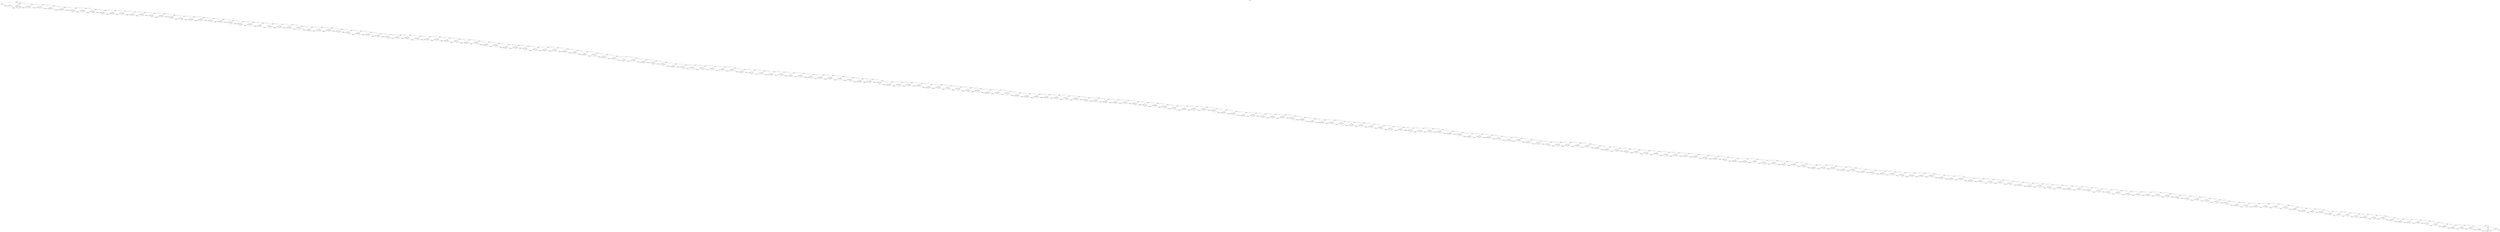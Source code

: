 digraph "" {
  rankdir=LR
  label="[Büchi]"
  labelloc="t"
  node [shape="box",style="rounded",width="0.5"]
  I [label="", style=invis, width=0]
  I -> 1026
  0 [label="0"]
  1 [label="1"]
  2 [label="2"]
  2 -> 0 [label="1"]
  2 -> 7 [label="1"]
  3 [label="3"]
  3 -> 0 [label="1"]
  3 -> 7 [label="1"]
  4 [label="4"]
  4 -> 1 [label="1"]
  4 -> 8 [label="1"]
  4 -> 9 [label="1"]
  5 [label="5"]
  5 -> 1 [label="1"]
  5 -> 8 [label="1"]
  5 -> 9 [label="1"]
  6 [label="6"]
  6 -> 12 [label="1"]
  6 -> 1022 [label="1"]
  7 [label="7"]
  7 -> 2 [label="1"]
  8 [label="8"]
  8 -> 2 [label="1"]
  9 [label="9"]
  9 -> 3 [label="1"]
  9 -> 4 [label="1"]
  10 [label="10"]
  10 -> 3 [label="1"]
  10 -> 4 [label="1"]
  11 [label="11", peripheries=2]
  11 -> 6 [label="1"]
  11 -> 1024 [label="1"]
  12 [label="12"]
  12 -> 6 [label="1"]
  12 -> 1024 [label="1"]
  13 [label="13"]
  13 -> 5 [label="1"]
  13 -> 15 [label="1"]
  14 [label="14"]
  14 -> 5 [label="1"]
  14 -> 15 [label="1"]
  15 [label="15"]
  15 -> 10 [label="1"]
  15 -> 13 [label="1"]
  16 [label="16"]
  16 -> 10 [label="1"]
  16 -> 13 [label="1"]
  17 [label="17"]
  17 -> 14 [label="1"]
  17 -> 19 [label="1"]
  18 [label="18"]
  18 -> 14 [label="1"]
  18 -> 19 [label="1"]
  19 [label="19"]
  19 -> 16 [label="1"]
  19 -> 17 [label="1"]
  20 [label="20"]
  20 -> 16 [label="1"]
  20 -> 17 [label="1"]
  21 [label="21"]
  21 -> 18 [label="1"]
  21 -> 23 [label="1"]
  22 [label="22"]
  22 -> 18 [label="1"]
  22 -> 23 [label="1"]
  23 [label="23"]
  23 -> 20 [label="1"]
  23 -> 21 [label="1"]
  24 [label="24"]
  24 -> 20 [label="1"]
  24 -> 21 [label="1"]
  25 [label="25"]
  25 -> 22 [label="1"]
  25 -> 27 [label="1"]
  26 [label="26"]
  26 -> 22 [label="1"]
  26 -> 27 [label="1"]
  27 [label="27"]
  27 -> 24 [label="1"]
  27 -> 25 [label="1"]
  28 [label="28"]
  28 -> 24 [label="1"]
  28 -> 25 [label="1"]
  29 [label="29"]
  29 -> 26 [label="1"]
  29 -> 31 [label="1"]
  30 [label="30"]
  30 -> 26 [label="1"]
  30 -> 31 [label="1"]
  31 [label="31"]
  31 -> 28 [label="1"]
  31 -> 29 [label="1"]
  32 [label="32"]
  32 -> 28 [label="1"]
  32 -> 29 [label="1"]
  33 [label="33"]
  33 -> 30 [label="1"]
  33 -> 35 [label="1"]
  34 [label="34"]
  34 -> 30 [label="1"]
  34 -> 35 [label="1"]
  35 [label="35"]
  35 -> 32 [label="1"]
  35 -> 33 [label="1"]
  36 [label="36"]
  36 -> 32 [label="1"]
  36 -> 33 [label="1"]
  37 [label="37"]
  37 -> 34 [label="1"]
  37 -> 39 [label="1"]
  38 [label="38"]
  38 -> 34 [label="1"]
  38 -> 39 [label="1"]
  39 [label="39"]
  39 -> 36 [label="1"]
  39 -> 37 [label="1"]
  40 [label="40"]
  40 -> 36 [label="1"]
  40 -> 37 [label="1"]
  41 [label="41"]
  41 -> 38 [label="1"]
  41 -> 43 [label="1"]
  42 [label="42"]
  42 -> 38 [label="1"]
  42 -> 43 [label="1"]
  43 [label="43"]
  43 -> 40 [label="1"]
  43 -> 41 [label="1"]
  44 [label="44"]
  44 -> 40 [label="1"]
  44 -> 41 [label="1"]
  45 [label="45"]
  45 -> 42 [label="1"]
  45 -> 47 [label="1"]
  46 [label="46"]
  46 -> 42 [label="1"]
  46 -> 47 [label="1"]
  47 [label="47"]
  47 -> 44 [label="1"]
  47 -> 45 [label="1"]
  48 [label="48"]
  48 -> 44 [label="1"]
  48 -> 45 [label="1"]
  49 [label="49"]
  49 -> 46 [label="1"]
  49 -> 51 [label="1"]
  50 [label="50"]
  50 -> 46 [label="1"]
  50 -> 51 [label="1"]
  51 [label="51"]
  51 -> 48 [label="1"]
  51 -> 49 [label="1"]
  52 [label="52"]
  52 -> 48 [label="1"]
  52 -> 49 [label="1"]
  53 [label="53"]
  53 -> 50 [label="1"]
  53 -> 55 [label="1"]
  54 [label="54"]
  54 -> 50 [label="1"]
  54 -> 55 [label="1"]
  55 [label="55"]
  55 -> 52 [label="1"]
  55 -> 53 [label="1"]
  56 [label="56"]
  56 -> 52 [label="1"]
  56 -> 53 [label="1"]
  57 [label="57"]
  57 -> 54 [label="1"]
  57 -> 59 [label="1"]
  58 [label="58"]
  58 -> 54 [label="1"]
  58 -> 59 [label="1"]
  59 [label="59"]
  59 -> 56 [label="1"]
  59 -> 57 [label="1"]
  60 [label="60"]
  60 -> 56 [label="1"]
  60 -> 57 [label="1"]
  61 [label="61"]
  61 -> 58 [label="1"]
  61 -> 63 [label="1"]
  62 [label="62"]
  62 -> 58 [label="1"]
  62 -> 63 [label="1"]
  63 [label="63"]
  63 -> 60 [label="1"]
  63 -> 61 [label="1"]
  64 [label="64"]
  64 -> 60 [label="1"]
  64 -> 61 [label="1"]
  65 [label="65"]
  65 -> 62 [label="1"]
  65 -> 67 [label="1"]
  66 [label="66"]
  66 -> 62 [label="1"]
  66 -> 67 [label="1"]
  67 [label="67"]
  67 -> 64 [label="1"]
  67 -> 65 [label="1"]
  68 [label="68"]
  68 -> 64 [label="1"]
  68 -> 65 [label="1"]
  69 [label="69"]
  69 -> 66 [label="1"]
  69 -> 71 [label="1"]
  70 [label="70"]
  70 -> 66 [label="1"]
  70 -> 71 [label="1"]
  71 [label="71"]
  71 -> 68 [label="1"]
  71 -> 69 [label="1"]
  72 [label="72"]
  72 -> 68 [label="1"]
  72 -> 69 [label="1"]
  73 [label="73"]
  73 -> 70 [label="1"]
  73 -> 75 [label="1"]
  74 [label="74"]
  74 -> 70 [label="1"]
  74 -> 75 [label="1"]
  75 [label="75"]
  75 -> 72 [label="1"]
  75 -> 73 [label="1"]
  76 [label="76"]
  76 -> 72 [label="1"]
  76 -> 73 [label="1"]
  77 [label="77"]
  77 -> 74 [label="1"]
  77 -> 79 [label="1"]
  78 [label="78"]
  78 -> 74 [label="1"]
  78 -> 79 [label="1"]
  79 [label="79"]
  79 -> 76 [label="1"]
  79 -> 77 [label="1"]
  80 [label="80"]
  80 -> 76 [label="1"]
  80 -> 77 [label="1"]
  81 [label="81"]
  81 -> 78 [label="1"]
  81 -> 83 [label="1"]
  82 [label="82"]
  82 -> 78 [label="1"]
  82 -> 83 [label="1"]
  83 [label="83"]
  83 -> 80 [label="1"]
  83 -> 81 [label="1"]
  84 [label="84"]
  84 -> 80 [label="1"]
  84 -> 81 [label="1"]
  85 [label="85"]
  85 -> 82 [label="1"]
  85 -> 87 [label="1"]
  86 [label="86"]
  86 -> 82 [label="1"]
  86 -> 87 [label="1"]
  87 [label="87"]
  87 -> 84 [label="1"]
  87 -> 85 [label="1"]
  88 [label="88"]
  88 -> 84 [label="1"]
  88 -> 85 [label="1"]
  89 [label="89"]
  89 -> 86 [label="1"]
  89 -> 91 [label="1"]
  90 [label="90"]
  90 -> 86 [label="1"]
  90 -> 91 [label="1"]
  91 [label="91"]
  91 -> 88 [label="1"]
  91 -> 89 [label="1"]
  92 [label="92"]
  92 -> 88 [label="1"]
  92 -> 89 [label="1"]
  93 [label="93"]
  93 -> 90 [label="1"]
  93 -> 95 [label="1"]
  94 [label="94"]
  94 -> 90 [label="1"]
  94 -> 95 [label="1"]
  95 [label="95"]
  95 -> 92 [label="1"]
  95 -> 93 [label="1"]
  96 [label="96"]
  96 -> 92 [label="1"]
  96 -> 93 [label="1"]
  97 [label="97"]
  97 -> 94 [label="1"]
  97 -> 99 [label="1"]
  98 [label="98"]
  98 -> 94 [label="1"]
  98 -> 99 [label="1"]
  99 [label="99"]
  99 -> 96 [label="1"]
  99 -> 97 [label="1"]
  100 [label="100"]
  100 -> 96 [label="1"]
  100 -> 97 [label="1"]
  101 [label="101"]
  101 -> 98 [label="1"]
  101 -> 103 [label="1"]
  102 [label="102"]
  102 -> 98 [label="1"]
  102 -> 103 [label="1"]
  103 [label="103"]
  103 -> 100 [label="1"]
  103 -> 101 [label="1"]
  104 [label="104"]
  104 -> 100 [label="1"]
  104 -> 101 [label="1"]
  105 [label="105"]
  105 -> 102 [label="1"]
  105 -> 107 [label="1"]
  106 [label="106"]
  106 -> 102 [label="1"]
  106 -> 107 [label="1"]
  107 [label="107"]
  107 -> 104 [label="1"]
  107 -> 105 [label="1"]
  108 [label="108"]
  108 -> 104 [label="1"]
  108 -> 105 [label="1"]
  109 [label="109"]
  109 -> 106 [label="1"]
  109 -> 111 [label="1"]
  110 [label="110"]
  110 -> 106 [label="1"]
  110 -> 111 [label="1"]
  111 [label="111"]
  111 -> 108 [label="1"]
  111 -> 109 [label="1"]
  112 [label="112"]
  112 -> 108 [label="1"]
  112 -> 109 [label="1"]
  113 [label="113"]
  113 -> 110 [label="1"]
  113 -> 115 [label="1"]
  114 [label="114"]
  114 -> 110 [label="1"]
  114 -> 115 [label="1"]
  115 [label="115"]
  115 -> 112 [label="1"]
  115 -> 113 [label="1"]
  116 [label="116"]
  116 -> 112 [label="1"]
  116 -> 113 [label="1"]
  117 [label="117"]
  117 -> 114 [label="1"]
  117 -> 119 [label="1"]
  118 [label="118"]
  118 -> 114 [label="1"]
  118 -> 119 [label="1"]
  119 [label="119"]
  119 -> 116 [label="1"]
  119 -> 117 [label="1"]
  120 [label="120"]
  120 -> 116 [label="1"]
  120 -> 117 [label="1"]
  121 [label="121"]
  121 -> 118 [label="1"]
  121 -> 123 [label="1"]
  122 [label="122"]
  122 -> 118 [label="1"]
  122 -> 123 [label="1"]
  123 [label="123"]
  123 -> 120 [label="1"]
  123 -> 121 [label="1"]
  124 [label="124"]
  124 -> 120 [label="1"]
  124 -> 121 [label="1"]
  125 [label="125"]
  125 -> 122 [label="1"]
  125 -> 127 [label="1"]
  126 [label="126"]
  126 -> 122 [label="1"]
  126 -> 127 [label="1"]
  127 [label="127"]
  127 -> 124 [label="1"]
  127 -> 125 [label="1"]
  128 [label="128"]
  128 -> 124 [label="1"]
  128 -> 125 [label="1"]
  129 [label="129"]
  129 -> 126 [label="1"]
  129 -> 131 [label="1"]
  130 [label="130"]
  130 -> 126 [label="1"]
  130 -> 131 [label="1"]
  131 [label="131"]
  131 -> 128 [label="1"]
  131 -> 129 [label="1"]
  132 [label="132"]
  132 -> 128 [label="1"]
  132 -> 129 [label="1"]
  133 [label="133"]
  133 -> 130 [label="1"]
  133 -> 135 [label="1"]
  134 [label="134"]
  134 -> 130 [label="1"]
  134 -> 135 [label="1"]
  135 [label="135"]
  135 -> 132 [label="1"]
  135 -> 133 [label="1"]
  136 [label="136"]
  136 -> 132 [label="1"]
  136 -> 133 [label="1"]
  137 [label="137"]
  137 -> 134 [label="1"]
  137 -> 139 [label="1"]
  138 [label="138"]
  138 -> 134 [label="1"]
  138 -> 139 [label="1"]
  139 [label="139"]
  139 -> 136 [label="1"]
  139 -> 137 [label="1"]
  140 [label="140"]
  140 -> 136 [label="1"]
  140 -> 137 [label="1"]
  141 [label="141"]
  141 -> 138 [label="1"]
  141 -> 143 [label="1"]
  142 [label="142"]
  142 -> 138 [label="1"]
  142 -> 143 [label="1"]
  143 [label="143"]
  143 -> 140 [label="1"]
  143 -> 141 [label="1"]
  144 [label="144"]
  144 -> 140 [label="1"]
  144 -> 141 [label="1"]
  145 [label="145"]
  145 -> 142 [label="1"]
  145 -> 147 [label="1"]
  146 [label="146"]
  146 -> 142 [label="1"]
  146 -> 147 [label="1"]
  147 [label="147"]
  147 -> 144 [label="1"]
  147 -> 145 [label="1"]
  148 [label="148"]
  148 -> 144 [label="1"]
  148 -> 145 [label="1"]
  149 [label="149"]
  149 -> 146 [label="1"]
  149 -> 151 [label="1"]
  150 [label="150"]
  150 -> 146 [label="1"]
  150 -> 151 [label="1"]
  151 [label="151"]
  151 -> 148 [label="1"]
  151 -> 149 [label="1"]
  152 [label="152"]
  152 -> 148 [label="1"]
  152 -> 149 [label="1"]
  153 [label="153"]
  153 -> 150 [label="1"]
  153 -> 155 [label="1"]
  154 [label="154"]
  154 -> 150 [label="1"]
  154 -> 155 [label="1"]
  155 [label="155"]
  155 -> 152 [label="1"]
  155 -> 153 [label="1"]
  156 [label="156"]
  156 -> 152 [label="1"]
  156 -> 153 [label="1"]
  157 [label="157"]
  157 -> 154 [label="1"]
  157 -> 159 [label="1"]
  158 [label="158"]
  158 -> 154 [label="1"]
  158 -> 159 [label="1"]
  159 [label="159"]
  159 -> 156 [label="1"]
  159 -> 157 [label="1"]
  160 [label="160"]
  160 -> 156 [label="1"]
  160 -> 157 [label="1"]
  161 [label="161"]
  161 -> 158 [label="1"]
  161 -> 163 [label="1"]
  162 [label="162"]
  162 -> 158 [label="1"]
  162 -> 163 [label="1"]
  163 [label="163"]
  163 -> 160 [label="1"]
  163 -> 161 [label="1"]
  164 [label="164"]
  164 -> 160 [label="1"]
  164 -> 161 [label="1"]
  165 [label="165"]
  165 -> 162 [label="1"]
  165 -> 167 [label="1"]
  166 [label="166"]
  166 -> 162 [label="1"]
  166 -> 167 [label="1"]
  167 [label="167"]
  167 -> 164 [label="1"]
  167 -> 165 [label="1"]
  168 [label="168"]
  168 -> 164 [label="1"]
  168 -> 165 [label="1"]
  169 [label="169"]
  169 -> 166 [label="1"]
  169 -> 171 [label="1"]
  170 [label="170"]
  170 -> 166 [label="1"]
  170 -> 171 [label="1"]
  171 [label="171"]
  171 -> 168 [label="1"]
  171 -> 169 [label="1"]
  172 [label="172"]
  172 -> 168 [label="1"]
  172 -> 169 [label="1"]
  173 [label="173"]
  173 -> 170 [label="1"]
  173 -> 175 [label="1"]
  174 [label="174"]
  174 -> 170 [label="1"]
  174 -> 175 [label="1"]
  175 [label="175"]
  175 -> 172 [label="1"]
  175 -> 173 [label="1"]
  176 [label="176"]
  176 -> 172 [label="1"]
  176 -> 173 [label="1"]
  177 [label="177"]
  177 -> 174 [label="1"]
  177 -> 179 [label="1"]
  178 [label="178"]
  178 -> 174 [label="1"]
  178 -> 179 [label="1"]
  179 [label="179"]
  179 -> 176 [label="1"]
  179 -> 177 [label="1"]
  180 [label="180"]
  180 -> 176 [label="1"]
  180 -> 177 [label="1"]
  181 [label="181"]
  181 -> 178 [label="1"]
  181 -> 183 [label="1"]
  182 [label="182"]
  182 -> 178 [label="1"]
  182 -> 183 [label="1"]
  183 [label="183"]
  183 -> 180 [label="1"]
  183 -> 181 [label="1"]
  184 [label="184"]
  184 -> 180 [label="1"]
  184 -> 181 [label="1"]
  185 [label="185"]
  185 -> 182 [label="1"]
  185 -> 187 [label="1"]
  186 [label="186"]
  186 -> 182 [label="1"]
  186 -> 187 [label="1"]
  187 [label="187"]
  187 -> 184 [label="1"]
  187 -> 185 [label="1"]
  188 [label="188"]
  188 -> 184 [label="1"]
  188 -> 185 [label="1"]
  189 [label="189"]
  189 -> 186 [label="1"]
  189 -> 191 [label="1"]
  190 [label="190"]
  190 -> 186 [label="1"]
  190 -> 191 [label="1"]
  191 [label="191"]
  191 -> 188 [label="1"]
  191 -> 189 [label="1"]
  192 [label="192"]
  192 -> 188 [label="1"]
  192 -> 189 [label="1"]
  193 [label="193"]
  193 -> 190 [label="1"]
  193 -> 195 [label="1"]
  194 [label="194"]
  194 -> 190 [label="1"]
  194 -> 195 [label="1"]
  195 [label="195"]
  195 -> 192 [label="1"]
  195 -> 193 [label="1"]
  196 [label="196"]
  196 -> 192 [label="1"]
  196 -> 193 [label="1"]
  197 [label="197"]
  197 -> 194 [label="1"]
  197 -> 199 [label="1"]
  198 [label="198"]
  198 -> 194 [label="1"]
  198 -> 199 [label="1"]
  199 [label="199"]
  199 -> 196 [label="1"]
  199 -> 197 [label="1"]
  200 [label="200"]
  200 -> 196 [label="1"]
  200 -> 197 [label="1"]
  201 [label="201"]
  201 -> 198 [label="1"]
  201 -> 203 [label="1"]
  202 [label="202"]
  202 -> 198 [label="1"]
  202 -> 203 [label="1"]
  203 [label="203"]
  203 -> 200 [label="1"]
  203 -> 201 [label="1"]
  204 [label="204"]
  204 -> 200 [label="1"]
  204 -> 201 [label="1"]
  205 [label="205"]
  205 -> 202 [label="1"]
  205 -> 207 [label="1"]
  206 [label="206"]
  206 -> 202 [label="1"]
  206 -> 207 [label="1"]
  207 [label="207"]
  207 -> 204 [label="1"]
  207 -> 205 [label="1"]
  208 [label="208"]
  208 -> 204 [label="1"]
  208 -> 205 [label="1"]
  209 [label="209"]
  209 -> 206 [label="1"]
  209 -> 211 [label="1"]
  210 [label="210"]
  210 -> 206 [label="1"]
  210 -> 211 [label="1"]
  211 [label="211"]
  211 -> 208 [label="1"]
  211 -> 209 [label="1"]
  212 [label="212"]
  212 -> 208 [label="1"]
  212 -> 209 [label="1"]
  213 [label="213"]
  213 -> 210 [label="1"]
  213 -> 215 [label="1"]
  214 [label="214"]
  214 -> 210 [label="1"]
  214 -> 215 [label="1"]
  215 [label="215"]
  215 -> 212 [label="1"]
  215 -> 213 [label="1"]
  216 [label="216"]
  216 -> 212 [label="1"]
  216 -> 213 [label="1"]
  217 [label="217"]
  217 -> 214 [label="1"]
  217 -> 219 [label="1"]
  218 [label="218"]
  218 -> 214 [label="1"]
  218 -> 219 [label="1"]
  219 [label="219"]
  219 -> 216 [label="1"]
  219 -> 217 [label="1"]
  220 [label="220"]
  220 -> 216 [label="1"]
  220 -> 217 [label="1"]
  221 [label="221"]
  221 -> 218 [label="1"]
  221 -> 223 [label="1"]
  222 [label="222"]
  222 -> 218 [label="1"]
  222 -> 223 [label="1"]
  223 [label="223"]
  223 -> 220 [label="1"]
  223 -> 221 [label="1"]
  224 [label="224"]
  224 -> 220 [label="1"]
  224 -> 221 [label="1"]
  225 [label="225"]
  225 -> 222 [label="1"]
  225 -> 227 [label="1"]
  226 [label="226"]
  226 -> 222 [label="1"]
  226 -> 227 [label="1"]
  227 [label="227"]
  227 -> 224 [label="1"]
  227 -> 225 [label="1"]
  228 [label="228"]
  228 -> 224 [label="1"]
  228 -> 225 [label="1"]
  229 [label="229"]
  229 -> 226 [label="1"]
  229 -> 231 [label="1"]
  230 [label="230"]
  230 -> 226 [label="1"]
  230 -> 231 [label="1"]
  231 [label="231"]
  231 -> 228 [label="1"]
  231 -> 229 [label="1"]
  232 [label="232"]
  232 -> 228 [label="1"]
  232 -> 229 [label="1"]
  233 [label="233"]
  233 -> 230 [label="1"]
  233 -> 235 [label="1"]
  234 [label="234"]
  234 -> 230 [label="1"]
  234 -> 235 [label="1"]
  235 [label="235"]
  235 -> 232 [label="1"]
  235 -> 233 [label="1"]
  236 [label="236"]
  236 -> 232 [label="1"]
  236 -> 233 [label="1"]
  237 [label="237"]
  237 -> 234 [label="1"]
  237 -> 239 [label="1"]
  238 [label="238"]
  238 -> 234 [label="1"]
  238 -> 239 [label="1"]
  239 [label="239"]
  239 -> 236 [label="1"]
  239 -> 237 [label="1"]
  240 [label="240"]
  240 -> 236 [label="1"]
  240 -> 237 [label="1"]
  241 [label="241"]
  241 -> 238 [label="1"]
  241 -> 243 [label="1"]
  242 [label="242"]
  242 -> 238 [label="1"]
  242 -> 243 [label="1"]
  243 [label="243"]
  243 -> 240 [label="1"]
  243 -> 241 [label="1"]
  244 [label="244"]
  244 -> 240 [label="1"]
  244 -> 241 [label="1"]
  245 [label="245"]
  245 -> 242 [label="1"]
  245 -> 247 [label="1"]
  246 [label="246"]
  246 -> 242 [label="1"]
  246 -> 247 [label="1"]
  247 [label="247"]
  247 -> 244 [label="1"]
  247 -> 245 [label="1"]
  248 [label="248"]
  248 -> 244 [label="1"]
  248 -> 245 [label="1"]
  249 [label="249"]
  249 -> 246 [label="1"]
  249 -> 251 [label="1"]
  250 [label="250"]
  250 -> 246 [label="1"]
  250 -> 251 [label="1"]
  251 [label="251"]
  251 -> 248 [label="1"]
  251 -> 249 [label="1"]
  252 [label="252"]
  252 -> 248 [label="1"]
  252 -> 249 [label="1"]
  253 [label="253"]
  253 -> 250 [label="1"]
  253 -> 255 [label="1"]
  254 [label="254"]
  254 -> 250 [label="1"]
  254 -> 255 [label="1"]
  255 [label="255"]
  255 -> 252 [label="1"]
  255 -> 253 [label="1"]
  256 [label="256"]
  256 -> 252 [label="1"]
  256 -> 253 [label="1"]
  257 [label="257"]
  257 -> 254 [label="1"]
  257 -> 259 [label="1"]
  258 [label="258"]
  258 -> 254 [label="1"]
  258 -> 259 [label="1"]
  259 [label="259"]
  259 -> 256 [label="1"]
  259 -> 257 [label="1"]
  260 [label="260"]
  260 -> 256 [label="1"]
  260 -> 257 [label="1"]
  261 [label="261"]
  261 -> 258 [label="1"]
  261 -> 263 [label="1"]
  262 [label="262"]
  262 -> 258 [label="1"]
  262 -> 263 [label="1"]
  263 [label="263"]
  263 -> 260 [label="1"]
  263 -> 261 [label="1"]
  264 [label="264"]
  264 -> 260 [label="1"]
  264 -> 261 [label="1"]
  265 [label="265"]
  265 -> 262 [label="1"]
  265 -> 267 [label="1"]
  266 [label="266"]
  266 -> 262 [label="1"]
  266 -> 267 [label="1"]
  267 [label="267"]
  267 -> 264 [label="1"]
  267 -> 265 [label="1"]
  268 [label="268"]
  268 -> 264 [label="1"]
  268 -> 265 [label="1"]
  269 [label="269"]
  269 -> 266 [label="1"]
  269 -> 271 [label="1"]
  270 [label="270"]
  270 -> 266 [label="1"]
  270 -> 271 [label="1"]
  271 [label="271"]
  271 -> 268 [label="1"]
  271 -> 269 [label="1"]
  272 [label="272"]
  272 -> 268 [label="1"]
  272 -> 269 [label="1"]
  273 [label="273"]
  273 -> 270 [label="1"]
  273 -> 275 [label="1"]
  274 [label="274"]
  274 -> 270 [label="1"]
  274 -> 275 [label="1"]
  275 [label="275"]
  275 -> 272 [label="1"]
  275 -> 273 [label="1"]
  276 [label="276"]
  276 -> 272 [label="1"]
  276 -> 273 [label="1"]
  277 [label="277"]
  277 -> 274 [label="1"]
  277 -> 279 [label="1"]
  278 [label="278"]
  278 -> 274 [label="1"]
  278 -> 279 [label="1"]
  279 [label="279"]
  279 -> 276 [label="1"]
  279 -> 277 [label="1"]
  280 [label="280"]
  280 -> 276 [label="1"]
  280 -> 277 [label="1"]
  281 [label="281"]
  281 -> 278 [label="1"]
  281 -> 283 [label="1"]
  282 [label="282"]
  282 -> 278 [label="1"]
  282 -> 283 [label="1"]
  283 [label="283"]
  283 -> 280 [label="1"]
  283 -> 281 [label="1"]
  284 [label="284"]
  284 -> 280 [label="1"]
  284 -> 281 [label="1"]
  285 [label="285"]
  285 -> 282 [label="1"]
  285 -> 287 [label="1"]
  286 [label="286"]
  286 -> 282 [label="1"]
  286 -> 287 [label="1"]
  287 [label="287"]
  287 -> 284 [label="1"]
  287 -> 285 [label="1"]
  288 [label="288"]
  288 -> 284 [label="1"]
  288 -> 285 [label="1"]
  289 [label="289"]
  289 -> 286 [label="1"]
  289 -> 291 [label="1"]
  290 [label="290"]
  290 -> 286 [label="1"]
  290 -> 291 [label="1"]
  291 [label="291"]
  291 -> 288 [label="1"]
  291 -> 289 [label="1"]
  292 [label="292"]
  292 -> 288 [label="1"]
  292 -> 289 [label="1"]
  293 [label="293"]
  293 -> 290 [label="1"]
  293 -> 295 [label="1"]
  294 [label="294"]
  294 -> 290 [label="1"]
  294 -> 295 [label="1"]
  295 [label="295"]
  295 -> 292 [label="1"]
  295 -> 293 [label="1"]
  296 [label="296"]
  296 -> 292 [label="1"]
  296 -> 293 [label="1"]
  297 [label="297"]
  297 -> 294 [label="1"]
  297 -> 299 [label="1"]
  298 [label="298"]
  298 -> 294 [label="1"]
  298 -> 299 [label="1"]
  299 [label="299"]
  299 -> 296 [label="1"]
  299 -> 297 [label="1"]
  300 [label="300"]
  300 -> 296 [label="1"]
  300 -> 297 [label="1"]
  301 [label="301"]
  301 -> 298 [label="1"]
  301 -> 303 [label="1"]
  302 [label="302"]
  302 -> 298 [label="1"]
  302 -> 303 [label="1"]
  303 [label="303"]
  303 -> 300 [label="1"]
  303 -> 301 [label="1"]
  304 [label="304"]
  304 -> 300 [label="1"]
  304 -> 301 [label="1"]
  305 [label="305"]
  305 -> 302 [label="1"]
  305 -> 307 [label="1"]
  306 [label="306"]
  306 -> 302 [label="1"]
  306 -> 307 [label="1"]
  307 [label="307"]
  307 -> 304 [label="1"]
  307 -> 305 [label="1"]
  308 [label="308"]
  308 -> 304 [label="1"]
  308 -> 305 [label="1"]
  309 [label="309"]
  309 -> 306 [label="1"]
  309 -> 311 [label="1"]
  310 [label="310"]
  310 -> 306 [label="1"]
  310 -> 311 [label="1"]
  311 [label="311"]
  311 -> 308 [label="1"]
  311 -> 309 [label="1"]
  312 [label="312"]
  312 -> 308 [label="1"]
  312 -> 309 [label="1"]
  313 [label="313"]
  313 -> 310 [label="1"]
  313 -> 315 [label="1"]
  314 [label="314"]
  314 -> 310 [label="1"]
  314 -> 315 [label="1"]
  315 [label="315"]
  315 -> 312 [label="1"]
  315 -> 313 [label="1"]
  316 [label="316"]
  316 -> 312 [label="1"]
  316 -> 313 [label="1"]
  317 [label="317"]
  317 -> 314 [label="1"]
  317 -> 319 [label="1"]
  318 [label="318"]
  318 -> 314 [label="1"]
  318 -> 319 [label="1"]
  319 [label="319"]
  319 -> 316 [label="1"]
  319 -> 317 [label="1"]
  320 [label="320"]
  320 -> 316 [label="1"]
  320 -> 317 [label="1"]
  321 [label="321"]
  321 -> 318 [label="1"]
  321 -> 323 [label="1"]
  322 [label="322"]
  322 -> 318 [label="1"]
  322 -> 323 [label="1"]
  323 [label="323"]
  323 -> 320 [label="1"]
  323 -> 321 [label="1"]
  324 [label="324"]
  324 -> 320 [label="1"]
  324 -> 321 [label="1"]
  325 [label="325"]
  325 -> 322 [label="1"]
  325 -> 327 [label="1"]
  326 [label="326"]
  326 -> 322 [label="1"]
  326 -> 327 [label="1"]
  327 [label="327"]
  327 -> 324 [label="1"]
  327 -> 325 [label="1"]
  328 [label="328"]
  328 -> 324 [label="1"]
  328 -> 325 [label="1"]
  329 [label="329"]
  329 -> 326 [label="1"]
  329 -> 331 [label="1"]
  330 [label="330"]
  330 -> 326 [label="1"]
  330 -> 331 [label="1"]
  331 [label="331"]
  331 -> 328 [label="1"]
  331 -> 329 [label="1"]
  332 [label="332"]
  332 -> 328 [label="1"]
  332 -> 329 [label="1"]
  333 [label="333"]
  333 -> 330 [label="1"]
  333 -> 335 [label="1"]
  334 [label="334"]
  334 -> 330 [label="1"]
  334 -> 335 [label="1"]
  335 [label="335"]
  335 -> 332 [label="1"]
  335 -> 333 [label="1"]
  336 [label="336"]
  336 -> 332 [label="1"]
  336 -> 333 [label="1"]
  337 [label="337"]
  337 -> 334 [label="1"]
  337 -> 339 [label="1"]
  338 [label="338"]
  338 -> 334 [label="1"]
  338 -> 339 [label="1"]
  339 [label="339"]
  339 -> 336 [label="1"]
  339 -> 337 [label="1"]
  340 [label="340"]
  340 -> 336 [label="1"]
  340 -> 337 [label="1"]
  341 [label="341"]
  341 -> 338 [label="1"]
  341 -> 343 [label="1"]
  342 [label="342"]
  342 -> 338 [label="1"]
  342 -> 343 [label="1"]
  343 [label="343"]
  343 -> 340 [label="1"]
  343 -> 341 [label="1"]
  344 [label="344"]
  344 -> 340 [label="1"]
  344 -> 341 [label="1"]
  345 [label="345"]
  345 -> 342 [label="1"]
  345 -> 347 [label="1"]
  346 [label="346"]
  346 -> 342 [label="1"]
  346 -> 347 [label="1"]
  347 [label="347"]
  347 -> 344 [label="1"]
  347 -> 345 [label="1"]
  348 [label="348"]
  348 -> 344 [label="1"]
  348 -> 345 [label="1"]
  349 [label="349"]
  349 -> 346 [label="1"]
  349 -> 351 [label="1"]
  350 [label="350"]
  350 -> 346 [label="1"]
  350 -> 351 [label="1"]
  351 [label="351"]
  351 -> 348 [label="1"]
  351 -> 349 [label="1"]
  352 [label="352"]
  352 -> 348 [label="1"]
  352 -> 349 [label="1"]
  353 [label="353"]
  353 -> 350 [label="1"]
  353 -> 355 [label="1"]
  354 [label="354"]
  354 -> 350 [label="1"]
  354 -> 355 [label="1"]
  355 [label="355"]
  355 -> 352 [label="1"]
  355 -> 353 [label="1"]
  356 [label="356"]
  356 -> 352 [label="1"]
  356 -> 353 [label="1"]
  357 [label="357"]
  357 -> 354 [label="1"]
  357 -> 359 [label="1"]
  358 [label="358"]
  358 -> 354 [label="1"]
  358 -> 359 [label="1"]
  359 [label="359"]
  359 -> 356 [label="1"]
  359 -> 357 [label="1"]
  360 [label="360"]
  360 -> 356 [label="1"]
  360 -> 357 [label="1"]
  361 [label="361"]
  361 -> 358 [label="1"]
  361 -> 363 [label="1"]
  362 [label="362"]
  362 -> 358 [label="1"]
  362 -> 363 [label="1"]
  363 [label="363"]
  363 -> 360 [label="1"]
  363 -> 361 [label="1"]
  364 [label="364"]
  364 -> 360 [label="1"]
  364 -> 361 [label="1"]
  365 [label="365"]
  365 -> 362 [label="1"]
  365 -> 367 [label="1"]
  366 [label="366"]
  366 -> 362 [label="1"]
  366 -> 367 [label="1"]
  367 [label="367"]
  367 -> 364 [label="1"]
  367 -> 365 [label="1"]
  368 [label="368"]
  368 -> 364 [label="1"]
  368 -> 365 [label="1"]
  369 [label="369"]
  369 -> 366 [label="1"]
  369 -> 371 [label="1"]
  370 [label="370"]
  370 -> 366 [label="1"]
  370 -> 371 [label="1"]
  371 [label="371"]
  371 -> 368 [label="1"]
  371 -> 369 [label="1"]
  372 [label="372"]
  372 -> 368 [label="1"]
  372 -> 369 [label="1"]
  373 [label="373"]
  373 -> 370 [label="1"]
  373 -> 375 [label="1"]
  374 [label="374"]
  374 -> 370 [label="1"]
  374 -> 375 [label="1"]
  375 [label="375"]
  375 -> 372 [label="1"]
  375 -> 373 [label="1"]
  376 [label="376"]
  376 -> 372 [label="1"]
  376 -> 373 [label="1"]
  377 [label="377"]
  377 -> 374 [label="1"]
  377 -> 379 [label="1"]
  378 [label="378"]
  378 -> 374 [label="1"]
  378 -> 379 [label="1"]
  379 [label="379"]
  379 -> 376 [label="1"]
  379 -> 377 [label="1"]
  380 [label="380"]
  380 -> 376 [label="1"]
  380 -> 377 [label="1"]
  381 [label="381"]
  381 -> 378 [label="1"]
  381 -> 383 [label="1"]
  382 [label="382"]
  382 -> 378 [label="1"]
  382 -> 383 [label="1"]
  383 [label="383"]
  383 -> 380 [label="1"]
  383 -> 381 [label="1"]
  384 [label="384"]
  384 -> 380 [label="1"]
  384 -> 381 [label="1"]
  385 [label="385"]
  385 -> 382 [label="1"]
  385 -> 387 [label="1"]
  386 [label="386"]
  386 -> 382 [label="1"]
  386 -> 387 [label="1"]
  387 [label="387"]
  387 -> 384 [label="1"]
  387 -> 385 [label="1"]
  388 [label="388"]
  388 -> 384 [label="1"]
  388 -> 385 [label="1"]
  389 [label="389"]
  389 -> 386 [label="1"]
  389 -> 391 [label="1"]
  390 [label="390"]
  390 -> 386 [label="1"]
  390 -> 391 [label="1"]
  391 [label="391"]
  391 -> 388 [label="1"]
  391 -> 389 [label="1"]
  392 [label="392"]
  392 -> 388 [label="1"]
  392 -> 389 [label="1"]
  393 [label="393"]
  393 -> 390 [label="1"]
  393 -> 395 [label="1"]
  394 [label="394"]
  394 -> 390 [label="1"]
  394 -> 395 [label="1"]
  395 [label="395"]
  395 -> 392 [label="1"]
  395 -> 393 [label="1"]
  396 [label="396"]
  396 -> 392 [label="1"]
  396 -> 393 [label="1"]
  397 [label="397"]
  397 -> 394 [label="1"]
  397 -> 399 [label="1"]
  398 [label="398"]
  398 -> 394 [label="1"]
  398 -> 399 [label="1"]
  399 [label="399"]
  399 -> 396 [label="1"]
  399 -> 397 [label="1"]
  400 [label="400"]
  400 -> 396 [label="1"]
  400 -> 397 [label="1"]
  401 [label="401"]
  401 -> 398 [label="1"]
  401 -> 403 [label="1"]
  402 [label="402"]
  402 -> 398 [label="1"]
  402 -> 403 [label="1"]
  403 [label="403"]
  403 -> 400 [label="1"]
  403 -> 401 [label="1"]
  404 [label="404"]
  404 -> 400 [label="1"]
  404 -> 401 [label="1"]
  405 [label="405"]
  405 -> 402 [label="1"]
  405 -> 407 [label="1"]
  406 [label="406"]
  406 -> 402 [label="1"]
  406 -> 407 [label="1"]
  407 [label="407"]
  407 -> 404 [label="1"]
  407 -> 405 [label="1"]
  408 [label="408"]
  408 -> 404 [label="1"]
  408 -> 405 [label="1"]
  409 [label="409"]
  409 -> 406 [label="1"]
  409 -> 411 [label="1"]
  410 [label="410"]
  410 -> 406 [label="1"]
  410 -> 411 [label="1"]
  411 [label="411"]
  411 -> 408 [label="1"]
  411 -> 409 [label="1"]
  412 [label="412"]
  412 -> 408 [label="1"]
  412 -> 409 [label="1"]
  413 [label="413"]
  413 -> 410 [label="1"]
  413 -> 415 [label="1"]
  414 [label="414"]
  414 -> 410 [label="1"]
  414 -> 415 [label="1"]
  415 [label="415"]
  415 -> 412 [label="1"]
  415 -> 413 [label="1"]
  416 [label="416"]
  416 -> 412 [label="1"]
  416 -> 413 [label="1"]
  417 [label="417"]
  417 -> 414 [label="1"]
  417 -> 419 [label="1"]
  418 [label="418"]
  418 -> 414 [label="1"]
  418 -> 419 [label="1"]
  419 [label="419"]
  419 -> 416 [label="1"]
  419 -> 417 [label="1"]
  420 [label="420"]
  420 -> 416 [label="1"]
  420 -> 417 [label="1"]
  421 [label="421"]
  421 -> 418 [label="1"]
  421 -> 423 [label="1"]
  422 [label="422"]
  422 -> 418 [label="1"]
  422 -> 423 [label="1"]
  423 [label="423"]
  423 -> 420 [label="1"]
  423 -> 421 [label="1"]
  424 [label="424"]
  424 -> 420 [label="1"]
  424 -> 421 [label="1"]
  425 [label="425"]
  425 -> 422 [label="1"]
  425 -> 427 [label="1"]
  426 [label="426"]
  426 -> 422 [label="1"]
  426 -> 427 [label="1"]
  427 [label="427"]
  427 -> 424 [label="1"]
  427 -> 425 [label="1"]
  428 [label="428"]
  428 -> 424 [label="1"]
  428 -> 425 [label="1"]
  429 [label="429"]
  429 -> 426 [label="1"]
  429 -> 431 [label="1"]
  430 [label="430"]
  430 -> 426 [label="1"]
  430 -> 431 [label="1"]
  431 [label="431"]
  431 -> 428 [label="1"]
  431 -> 429 [label="1"]
  432 [label="432"]
  432 -> 428 [label="1"]
  432 -> 429 [label="1"]
  433 [label="433"]
  433 -> 430 [label="1"]
  433 -> 435 [label="1"]
  434 [label="434"]
  434 -> 430 [label="1"]
  434 -> 435 [label="1"]
  435 [label="435"]
  435 -> 432 [label="1"]
  435 -> 433 [label="1"]
  436 [label="436"]
  436 -> 432 [label="1"]
  436 -> 433 [label="1"]
  437 [label="437"]
  437 -> 434 [label="1"]
  437 -> 439 [label="1"]
  438 [label="438"]
  438 -> 434 [label="1"]
  438 -> 439 [label="1"]
  439 [label="439"]
  439 -> 436 [label="1"]
  439 -> 437 [label="1"]
  440 [label="440"]
  440 -> 436 [label="1"]
  440 -> 437 [label="1"]
  441 [label="441"]
  441 -> 438 [label="1"]
  441 -> 443 [label="1"]
  442 [label="442"]
  442 -> 438 [label="1"]
  442 -> 443 [label="1"]
  443 [label="443"]
  443 -> 440 [label="1"]
  443 -> 441 [label="1"]
  444 [label="444"]
  444 -> 440 [label="1"]
  444 -> 441 [label="1"]
  445 [label="445"]
  445 -> 442 [label="1"]
  445 -> 447 [label="1"]
  446 [label="446"]
  446 -> 442 [label="1"]
  446 -> 447 [label="1"]
  447 [label="447"]
  447 -> 444 [label="1"]
  447 -> 445 [label="1"]
  448 [label="448"]
  448 -> 444 [label="1"]
  448 -> 445 [label="1"]
  449 [label="449"]
  449 -> 446 [label="1"]
  449 -> 451 [label="1"]
  450 [label="450"]
  450 -> 446 [label="1"]
  450 -> 451 [label="1"]
  451 [label="451"]
  451 -> 448 [label="1"]
  451 -> 449 [label="1"]
  452 [label="452"]
  452 -> 448 [label="1"]
  452 -> 449 [label="1"]
  453 [label="453"]
  453 -> 450 [label="1"]
  453 -> 455 [label="1"]
  454 [label="454"]
  454 -> 450 [label="1"]
  454 -> 455 [label="1"]
  455 [label="455"]
  455 -> 452 [label="1"]
  455 -> 453 [label="1"]
  456 [label="456"]
  456 -> 452 [label="1"]
  456 -> 453 [label="1"]
  457 [label="457"]
  457 -> 454 [label="1"]
  457 -> 459 [label="1"]
  458 [label="458"]
  458 -> 454 [label="1"]
  458 -> 459 [label="1"]
  459 [label="459"]
  459 -> 456 [label="1"]
  459 -> 457 [label="1"]
  460 [label="460"]
  460 -> 456 [label="1"]
  460 -> 457 [label="1"]
  461 [label="461"]
  461 -> 458 [label="1"]
  461 -> 463 [label="1"]
  462 [label="462"]
  462 -> 458 [label="1"]
  462 -> 463 [label="1"]
  463 [label="463"]
  463 -> 460 [label="1"]
  463 -> 461 [label="1"]
  464 [label="464"]
  464 -> 460 [label="1"]
  464 -> 461 [label="1"]
  465 [label="465"]
  465 -> 462 [label="1"]
  465 -> 467 [label="1"]
  466 [label="466"]
  466 -> 462 [label="1"]
  466 -> 467 [label="1"]
  467 [label="467"]
  467 -> 464 [label="1"]
  467 -> 465 [label="1"]
  468 [label="468"]
  468 -> 464 [label="1"]
  468 -> 465 [label="1"]
  469 [label="469"]
  469 -> 466 [label="1"]
  469 -> 471 [label="1"]
  470 [label="470"]
  470 -> 466 [label="1"]
  470 -> 471 [label="1"]
  471 [label="471"]
  471 -> 468 [label="1"]
  471 -> 469 [label="1"]
  472 [label="472"]
  472 -> 468 [label="1"]
  472 -> 469 [label="1"]
  473 [label="473"]
  473 -> 470 [label="1"]
  473 -> 475 [label="1"]
  474 [label="474"]
  474 -> 470 [label="1"]
  474 -> 475 [label="1"]
  475 [label="475"]
  475 -> 472 [label="1"]
  475 -> 473 [label="1"]
  476 [label="476"]
  476 -> 472 [label="1"]
  476 -> 473 [label="1"]
  477 [label="477"]
  477 -> 474 [label="1"]
  477 -> 479 [label="1"]
  478 [label="478"]
  478 -> 474 [label="1"]
  478 -> 479 [label="1"]
  479 [label="479"]
  479 -> 476 [label="1"]
  479 -> 477 [label="1"]
  480 [label="480"]
  480 -> 476 [label="1"]
  480 -> 477 [label="1"]
  481 [label="481"]
  481 -> 478 [label="1"]
  481 -> 483 [label="1"]
  482 [label="482"]
  482 -> 478 [label="1"]
  482 -> 483 [label="1"]
  483 [label="483"]
  483 -> 480 [label="1"]
  483 -> 481 [label="1"]
  484 [label="484"]
  484 -> 480 [label="1"]
  484 -> 481 [label="1"]
  485 [label="485"]
  485 -> 482 [label="1"]
  485 -> 487 [label="1"]
  486 [label="486"]
  486 -> 482 [label="1"]
  486 -> 487 [label="1"]
  487 [label="487"]
  487 -> 484 [label="1"]
  487 -> 485 [label="1"]
  488 [label="488"]
  488 -> 484 [label="1"]
  488 -> 485 [label="1"]
  489 [label="489"]
  489 -> 486 [label="1"]
  489 -> 491 [label="1"]
  490 [label="490"]
  490 -> 486 [label="1"]
  490 -> 491 [label="1"]
  491 [label="491"]
  491 -> 488 [label="1"]
  491 -> 489 [label="1"]
  492 [label="492"]
  492 -> 488 [label="1"]
  492 -> 489 [label="1"]
  493 [label="493"]
  493 -> 490 [label="1"]
  493 -> 495 [label="1"]
  494 [label="494"]
  494 -> 490 [label="1"]
  494 -> 495 [label="1"]
  495 [label="495"]
  495 -> 492 [label="1"]
  495 -> 493 [label="1"]
  496 [label="496"]
  496 -> 492 [label="1"]
  496 -> 493 [label="1"]
  497 [label="497"]
  497 -> 494 [label="1"]
  497 -> 499 [label="1"]
  498 [label="498"]
  498 -> 494 [label="1"]
  498 -> 499 [label="1"]
  499 [label="499"]
  499 -> 496 [label="1"]
  499 -> 497 [label="1"]
  500 [label="500"]
  500 -> 496 [label="1"]
  500 -> 497 [label="1"]
  501 [label="501"]
  501 -> 498 [label="1"]
  501 -> 503 [label="1"]
  502 [label="502"]
  502 -> 498 [label="1"]
  502 -> 503 [label="1"]
  503 [label="503"]
  503 -> 500 [label="1"]
  503 -> 501 [label="1"]
  504 [label="504"]
  504 -> 500 [label="1"]
  504 -> 501 [label="1"]
  505 [label="505"]
  505 -> 502 [label="1"]
  505 -> 507 [label="1"]
  506 [label="506"]
  506 -> 502 [label="1"]
  506 -> 507 [label="1"]
  507 [label="507"]
  507 -> 504 [label="1"]
  507 -> 505 [label="1"]
  508 [label="508"]
  508 -> 504 [label="1"]
  508 -> 505 [label="1"]
  509 [label="509"]
  509 -> 506 [label="1"]
  509 -> 511 [label="1"]
  510 [label="510"]
  510 -> 506 [label="1"]
  510 -> 511 [label="1"]
  511 [label="511"]
  511 -> 508 [label="1"]
  511 -> 509 [label="1"]
  512 [label="512"]
  512 -> 508 [label="1"]
  512 -> 509 [label="1"]
  513 [label="513"]
  513 -> 510 [label="1"]
  513 -> 515 [label="1"]
  514 [label="514"]
  514 -> 510 [label="1"]
  514 -> 515 [label="1"]
  515 [label="515"]
  515 -> 512 [label="1"]
  515 -> 513 [label="1"]
  516 [label="516"]
  516 -> 512 [label="1"]
  516 -> 513 [label="1"]
  517 [label="517"]
  517 -> 514 [label="1"]
  517 -> 519 [label="1"]
  518 [label="518"]
  518 -> 514 [label="1"]
  518 -> 519 [label="1"]
  519 [label="519"]
  519 -> 516 [label="1"]
  519 -> 517 [label="1"]
  520 [label="520"]
  520 -> 516 [label="1"]
  520 -> 517 [label="1"]
  521 [label="521"]
  521 -> 518 [label="1"]
  521 -> 523 [label="1"]
  522 [label="522"]
  522 -> 518 [label="1"]
  522 -> 523 [label="1"]
  523 [label="523"]
  523 -> 520 [label="1"]
  523 -> 521 [label="1"]
  524 [label="524"]
  524 -> 520 [label="1"]
  524 -> 521 [label="1"]
  525 [label="525"]
  525 -> 522 [label="1"]
  525 -> 527 [label="1"]
  526 [label="526"]
  526 -> 522 [label="1"]
  526 -> 527 [label="1"]
  527 [label="527"]
  527 -> 524 [label="1"]
  527 -> 525 [label="1"]
  528 [label="528"]
  528 -> 524 [label="1"]
  528 -> 525 [label="1"]
  529 [label="529"]
  529 -> 526 [label="1"]
  529 -> 531 [label="1"]
  530 [label="530"]
  530 -> 526 [label="1"]
  530 -> 531 [label="1"]
  531 [label="531"]
  531 -> 528 [label="1"]
  531 -> 529 [label="1"]
  532 [label="532"]
  532 -> 528 [label="1"]
  532 -> 529 [label="1"]
  533 [label="533"]
  533 -> 530 [label="1"]
  533 -> 535 [label="1"]
  534 [label="534"]
  534 -> 530 [label="1"]
  534 -> 535 [label="1"]
  535 [label="535"]
  535 -> 532 [label="1"]
  535 -> 533 [label="1"]
  536 [label="536"]
  536 -> 532 [label="1"]
  536 -> 533 [label="1"]
  537 [label="537"]
  537 -> 534 [label="1"]
  537 -> 539 [label="1"]
  538 [label="538"]
  538 -> 534 [label="1"]
  538 -> 539 [label="1"]
  539 [label="539"]
  539 -> 536 [label="1"]
  539 -> 537 [label="1"]
  540 [label="540"]
  540 -> 536 [label="1"]
  540 -> 537 [label="1"]
  541 [label="541"]
  541 -> 538 [label="1"]
  541 -> 543 [label="1"]
  542 [label="542"]
  542 -> 538 [label="1"]
  542 -> 543 [label="1"]
  543 [label="543"]
  543 -> 540 [label="1"]
  543 -> 541 [label="1"]
  544 [label="544"]
  544 -> 540 [label="1"]
  544 -> 541 [label="1"]
  545 [label="545"]
  545 -> 542 [label="1"]
  545 -> 547 [label="1"]
  546 [label="546"]
  546 -> 542 [label="1"]
  546 -> 547 [label="1"]
  547 [label="547"]
  547 -> 544 [label="1"]
  547 -> 545 [label="1"]
  548 [label="548"]
  548 -> 544 [label="1"]
  548 -> 545 [label="1"]
  549 [label="549"]
  549 -> 546 [label="1"]
  549 -> 551 [label="1"]
  550 [label="550"]
  550 -> 546 [label="1"]
  550 -> 551 [label="1"]
  551 [label="551"]
  551 -> 548 [label="1"]
  551 -> 549 [label="1"]
  552 [label="552"]
  552 -> 548 [label="1"]
  552 -> 549 [label="1"]
  553 [label="553"]
  553 -> 550 [label="1"]
  553 -> 555 [label="1"]
  554 [label="554"]
  554 -> 550 [label="1"]
  554 -> 555 [label="1"]
  555 [label="555"]
  555 -> 552 [label="1"]
  555 -> 553 [label="1"]
  556 [label="556"]
  556 -> 552 [label="1"]
  556 -> 553 [label="1"]
  557 [label="557"]
  557 -> 554 [label="1"]
  557 -> 559 [label="1"]
  558 [label="558"]
  558 -> 554 [label="1"]
  558 -> 559 [label="1"]
  559 [label="559"]
  559 -> 556 [label="1"]
  559 -> 557 [label="1"]
  560 [label="560"]
  560 -> 556 [label="1"]
  560 -> 557 [label="1"]
  561 [label="561"]
  561 -> 558 [label="1"]
  561 -> 563 [label="1"]
  562 [label="562"]
  562 -> 558 [label="1"]
  562 -> 563 [label="1"]
  563 [label="563"]
  563 -> 560 [label="1"]
  563 -> 561 [label="1"]
  564 [label="564"]
  564 -> 560 [label="1"]
  564 -> 561 [label="1"]
  565 [label="565"]
  565 -> 562 [label="1"]
  565 -> 567 [label="1"]
  566 [label="566"]
  566 -> 562 [label="1"]
  566 -> 567 [label="1"]
  567 [label="567"]
  567 -> 564 [label="1"]
  567 -> 565 [label="1"]
  568 [label="568"]
  568 -> 564 [label="1"]
  568 -> 565 [label="1"]
  569 [label="569"]
  569 -> 566 [label="1"]
  569 -> 571 [label="1"]
  570 [label="570"]
  570 -> 566 [label="1"]
  570 -> 571 [label="1"]
  571 [label="571"]
  571 -> 568 [label="1"]
  571 -> 569 [label="1"]
  572 [label="572"]
  572 -> 568 [label="1"]
  572 -> 569 [label="1"]
  573 [label="573"]
  573 -> 570 [label="1"]
  573 -> 575 [label="1"]
  574 [label="574"]
  574 -> 570 [label="1"]
  574 -> 575 [label="1"]
  575 [label="575"]
  575 -> 572 [label="1"]
  575 -> 573 [label="1"]
  576 [label="576"]
  576 -> 572 [label="1"]
  576 -> 573 [label="1"]
  577 [label="577"]
  577 -> 574 [label="1"]
  577 -> 579 [label="1"]
  578 [label="578"]
  578 -> 574 [label="1"]
  578 -> 579 [label="1"]
  579 [label="579"]
  579 -> 576 [label="1"]
  579 -> 577 [label="1"]
  580 [label="580"]
  580 -> 576 [label="1"]
  580 -> 577 [label="1"]
  581 [label="581"]
  581 -> 578 [label="1"]
  581 -> 583 [label="1"]
  582 [label="582"]
  582 -> 578 [label="1"]
  582 -> 583 [label="1"]
  583 [label="583"]
  583 -> 580 [label="1"]
  583 -> 581 [label="1"]
  584 [label="584"]
  584 -> 580 [label="1"]
  584 -> 581 [label="1"]
  585 [label="585"]
  585 -> 582 [label="1"]
  585 -> 587 [label="1"]
  586 [label="586"]
  586 -> 582 [label="1"]
  586 -> 587 [label="1"]
  587 [label="587"]
  587 -> 584 [label="1"]
  587 -> 585 [label="1"]
  588 [label="588"]
  588 -> 584 [label="1"]
  588 -> 585 [label="1"]
  589 [label="589"]
  589 -> 586 [label="1"]
  589 -> 591 [label="1"]
  590 [label="590"]
  590 -> 586 [label="1"]
  590 -> 591 [label="1"]
  591 [label="591"]
  591 -> 588 [label="1"]
  591 -> 589 [label="1"]
  592 [label="592"]
  592 -> 588 [label="1"]
  592 -> 589 [label="1"]
  593 [label="593"]
  593 -> 590 [label="1"]
  593 -> 595 [label="1"]
  594 [label="594"]
  594 -> 590 [label="1"]
  594 -> 595 [label="1"]
  595 [label="595"]
  595 -> 592 [label="1"]
  595 -> 593 [label="1"]
  596 [label="596"]
  596 -> 592 [label="1"]
  596 -> 593 [label="1"]
  597 [label="597"]
  597 -> 594 [label="1"]
  597 -> 599 [label="1"]
  598 [label="598"]
  598 -> 594 [label="1"]
  598 -> 599 [label="1"]
  599 [label="599"]
  599 -> 596 [label="1"]
  599 -> 597 [label="1"]
  600 [label="600"]
  600 -> 596 [label="1"]
  600 -> 597 [label="1"]
  601 [label="601"]
  601 -> 598 [label="1"]
  601 -> 603 [label="1"]
  602 [label="602"]
  602 -> 598 [label="1"]
  602 -> 603 [label="1"]
  603 [label="603"]
  603 -> 600 [label="1"]
  603 -> 601 [label="1"]
  604 [label="604"]
  604 -> 600 [label="1"]
  604 -> 601 [label="1"]
  605 [label="605"]
  605 -> 602 [label="1"]
  605 -> 607 [label="1"]
  606 [label="606"]
  606 -> 602 [label="1"]
  606 -> 607 [label="1"]
  607 [label="607"]
  607 -> 604 [label="1"]
  607 -> 605 [label="1"]
  608 [label="608"]
  608 -> 604 [label="1"]
  608 -> 605 [label="1"]
  609 [label="609"]
  609 -> 606 [label="1"]
  609 -> 611 [label="1"]
  610 [label="610"]
  610 -> 606 [label="1"]
  610 -> 611 [label="1"]
  611 [label="611"]
  611 -> 608 [label="1"]
  611 -> 609 [label="1"]
  612 [label="612"]
  612 -> 608 [label="1"]
  612 -> 609 [label="1"]
  613 [label="613"]
  613 -> 610 [label="1"]
  613 -> 615 [label="1"]
  614 [label="614"]
  614 -> 610 [label="1"]
  614 -> 615 [label="1"]
  615 [label="615"]
  615 -> 612 [label="1"]
  615 -> 613 [label="1"]
  616 [label="616"]
  616 -> 612 [label="1"]
  616 -> 613 [label="1"]
  617 [label="617"]
  617 -> 614 [label="1"]
  617 -> 619 [label="1"]
  618 [label="618"]
  618 -> 614 [label="1"]
  618 -> 619 [label="1"]
  619 [label="619"]
  619 -> 616 [label="1"]
  619 -> 617 [label="1"]
  620 [label="620"]
  620 -> 616 [label="1"]
  620 -> 617 [label="1"]
  621 [label="621"]
  621 -> 618 [label="1"]
  621 -> 623 [label="1"]
  622 [label="622"]
  622 -> 618 [label="1"]
  622 -> 623 [label="1"]
  623 [label="623"]
  623 -> 620 [label="1"]
  623 -> 621 [label="1"]
  624 [label="624"]
  624 -> 620 [label="1"]
  624 -> 621 [label="1"]
  625 [label="625"]
  625 -> 622 [label="1"]
  625 -> 627 [label="1"]
  626 [label="626"]
  626 -> 622 [label="1"]
  626 -> 627 [label="1"]
  627 [label="627"]
  627 -> 624 [label="1"]
  627 -> 625 [label="1"]
  628 [label="628"]
  628 -> 624 [label="1"]
  628 -> 625 [label="1"]
  629 [label="629"]
  629 -> 626 [label="1"]
  629 -> 631 [label="1"]
  630 [label="630"]
  630 -> 626 [label="1"]
  630 -> 631 [label="1"]
  631 [label="631"]
  631 -> 628 [label="1"]
  631 -> 629 [label="1"]
  632 [label="632"]
  632 -> 628 [label="1"]
  632 -> 629 [label="1"]
  633 [label="633"]
  633 -> 630 [label="1"]
  633 -> 635 [label="1"]
  634 [label="634"]
  634 -> 630 [label="1"]
  634 -> 635 [label="1"]
  635 [label="635"]
  635 -> 632 [label="1"]
  635 -> 633 [label="1"]
  636 [label="636"]
  636 -> 632 [label="1"]
  636 -> 633 [label="1"]
  637 [label="637"]
  637 -> 634 [label="1"]
  637 -> 639 [label="1"]
  638 [label="638"]
  638 -> 634 [label="1"]
  638 -> 639 [label="1"]
  639 [label="639"]
  639 -> 636 [label="1"]
  639 -> 637 [label="1"]
  640 [label="640"]
  640 -> 636 [label="1"]
  640 -> 637 [label="1"]
  641 [label="641"]
  641 -> 638 [label="1"]
  641 -> 643 [label="1"]
  642 [label="642"]
  642 -> 638 [label="1"]
  642 -> 643 [label="1"]
  643 [label="643"]
  643 -> 640 [label="1"]
  643 -> 641 [label="1"]
  644 [label="644"]
  644 -> 640 [label="1"]
  644 -> 641 [label="1"]
  645 [label="645"]
  645 -> 642 [label="1"]
  645 -> 647 [label="1"]
  646 [label="646"]
  646 -> 642 [label="1"]
  646 -> 647 [label="1"]
  647 [label="647"]
  647 -> 644 [label="1"]
  647 -> 645 [label="1"]
  648 [label="648"]
  648 -> 644 [label="1"]
  648 -> 645 [label="1"]
  649 [label="649"]
  649 -> 646 [label="1"]
  649 -> 651 [label="1"]
  650 [label="650"]
  650 -> 646 [label="1"]
  650 -> 651 [label="1"]
  651 [label="651"]
  651 -> 648 [label="1"]
  651 -> 649 [label="1"]
  652 [label="652"]
  652 -> 648 [label="1"]
  652 -> 649 [label="1"]
  653 [label="653"]
  653 -> 650 [label="1"]
  653 -> 655 [label="1"]
  654 [label="654"]
  654 -> 650 [label="1"]
  654 -> 655 [label="1"]
  655 [label="655"]
  655 -> 652 [label="1"]
  655 -> 653 [label="1"]
  656 [label="656"]
  656 -> 652 [label="1"]
  656 -> 653 [label="1"]
  657 [label="657"]
  657 -> 654 [label="1"]
  657 -> 659 [label="1"]
  658 [label="658"]
  658 -> 654 [label="1"]
  658 -> 659 [label="1"]
  659 [label="659"]
  659 -> 656 [label="1"]
  659 -> 657 [label="1"]
  660 [label="660"]
  660 -> 656 [label="1"]
  660 -> 657 [label="1"]
  661 [label="661"]
  661 -> 658 [label="1"]
  661 -> 663 [label="1"]
  662 [label="662"]
  662 -> 658 [label="1"]
  662 -> 663 [label="1"]
  663 [label="663"]
  663 -> 660 [label="1"]
  663 -> 661 [label="1"]
  664 [label="664"]
  664 -> 660 [label="1"]
  664 -> 661 [label="1"]
  665 [label="665"]
  665 -> 662 [label="1"]
  665 -> 667 [label="1"]
  666 [label="666"]
  666 -> 662 [label="1"]
  666 -> 667 [label="1"]
  667 [label="667"]
  667 -> 664 [label="1"]
  667 -> 665 [label="1"]
  668 [label="668"]
  668 -> 664 [label="1"]
  668 -> 665 [label="1"]
  669 [label="669"]
  669 -> 666 [label="1"]
  669 -> 671 [label="1"]
  670 [label="670"]
  670 -> 666 [label="1"]
  670 -> 671 [label="1"]
  671 [label="671"]
  671 -> 668 [label="1"]
  671 -> 669 [label="1"]
  672 [label="672"]
  672 -> 668 [label="1"]
  672 -> 669 [label="1"]
  673 [label="673"]
  673 -> 670 [label="1"]
  673 -> 675 [label="1"]
  674 [label="674"]
  674 -> 670 [label="1"]
  674 -> 675 [label="1"]
  675 [label="675"]
  675 -> 672 [label="1"]
  675 -> 673 [label="1"]
  676 [label="676"]
  676 -> 672 [label="1"]
  676 -> 673 [label="1"]
  677 [label="677"]
  677 -> 674 [label="1"]
  677 -> 679 [label="1"]
  678 [label="678"]
  678 -> 674 [label="1"]
  678 -> 679 [label="1"]
  679 [label="679"]
  679 -> 676 [label="1"]
  679 -> 677 [label="1"]
  680 [label="680"]
  680 -> 676 [label="1"]
  680 -> 677 [label="1"]
  681 [label="681"]
  681 -> 678 [label="1"]
  681 -> 683 [label="1"]
  682 [label="682"]
  682 -> 678 [label="1"]
  682 -> 683 [label="1"]
  683 [label="683"]
  683 -> 680 [label="1"]
  683 -> 681 [label="1"]
  684 [label="684"]
  684 -> 680 [label="1"]
  684 -> 681 [label="1"]
  685 [label="685"]
  685 -> 682 [label="1"]
  685 -> 687 [label="1"]
  686 [label="686"]
  686 -> 682 [label="1"]
  686 -> 687 [label="1"]
  687 [label="687"]
  687 -> 684 [label="1"]
  687 -> 685 [label="1"]
  688 [label="688"]
  688 -> 684 [label="1"]
  688 -> 685 [label="1"]
  689 [label="689"]
  689 -> 686 [label="1"]
  689 -> 691 [label="1"]
  690 [label="690"]
  690 -> 686 [label="1"]
  690 -> 691 [label="1"]
  691 [label="691"]
  691 -> 688 [label="1"]
  691 -> 689 [label="1"]
  692 [label="692"]
  692 -> 688 [label="1"]
  692 -> 689 [label="1"]
  693 [label="693"]
  693 -> 690 [label="1"]
  693 -> 695 [label="1"]
  694 [label="694"]
  694 -> 690 [label="1"]
  694 -> 695 [label="1"]
  695 [label="695"]
  695 -> 692 [label="1"]
  695 -> 693 [label="1"]
  696 [label="696"]
  696 -> 692 [label="1"]
  696 -> 693 [label="1"]
  697 [label="697"]
  697 -> 694 [label="1"]
  697 -> 699 [label="1"]
  698 [label="698"]
  698 -> 694 [label="1"]
  698 -> 699 [label="1"]
  699 [label="699"]
  699 -> 696 [label="1"]
  699 -> 697 [label="1"]
  700 [label="700"]
  700 -> 696 [label="1"]
  700 -> 697 [label="1"]
  701 [label="701"]
  701 -> 698 [label="1"]
  701 -> 703 [label="1"]
  702 [label="702"]
  702 -> 698 [label="1"]
  702 -> 703 [label="1"]
  703 [label="703"]
  703 -> 700 [label="1"]
  703 -> 701 [label="1"]
  704 [label="704"]
  704 -> 700 [label="1"]
  704 -> 701 [label="1"]
  705 [label="705"]
  705 -> 702 [label="1"]
  705 -> 707 [label="1"]
  706 [label="706"]
  706 -> 702 [label="1"]
  706 -> 707 [label="1"]
  707 [label="707"]
  707 -> 704 [label="1"]
  707 -> 705 [label="1"]
  708 [label="708"]
  708 -> 704 [label="1"]
  708 -> 705 [label="1"]
  709 [label="709"]
  709 -> 706 [label="1"]
  709 -> 711 [label="1"]
  710 [label="710"]
  710 -> 706 [label="1"]
  710 -> 711 [label="1"]
  711 [label="711"]
  711 -> 708 [label="1"]
  711 -> 709 [label="1"]
  712 [label="712"]
  712 -> 708 [label="1"]
  712 -> 709 [label="1"]
  713 [label="713"]
  713 -> 710 [label="1"]
  713 -> 715 [label="1"]
  714 [label="714"]
  714 -> 710 [label="1"]
  714 -> 715 [label="1"]
  715 [label="715"]
  715 -> 712 [label="1"]
  715 -> 713 [label="1"]
  716 [label="716"]
  716 -> 712 [label="1"]
  716 -> 713 [label="1"]
  717 [label="717"]
  717 -> 714 [label="1"]
  717 -> 719 [label="1"]
  718 [label="718"]
  718 -> 714 [label="1"]
  718 -> 719 [label="1"]
  719 [label="719"]
  719 -> 716 [label="1"]
  719 -> 717 [label="1"]
  720 [label="720"]
  720 -> 716 [label="1"]
  720 -> 717 [label="1"]
  721 [label="721"]
  721 -> 718 [label="1"]
  721 -> 723 [label="1"]
  722 [label="722"]
  722 -> 718 [label="1"]
  722 -> 723 [label="1"]
  723 [label="723"]
  723 -> 720 [label="1"]
  723 -> 721 [label="1"]
  724 [label="724"]
  724 -> 720 [label="1"]
  724 -> 721 [label="1"]
  725 [label="725"]
  725 -> 722 [label="1"]
  725 -> 727 [label="1"]
  726 [label="726"]
  726 -> 722 [label="1"]
  726 -> 727 [label="1"]
  727 [label="727"]
  727 -> 724 [label="1"]
  727 -> 725 [label="1"]
  728 [label="728"]
  728 -> 724 [label="1"]
  728 -> 725 [label="1"]
  729 [label="729"]
  729 -> 726 [label="1"]
  729 -> 731 [label="1"]
  730 [label="730"]
  730 -> 726 [label="1"]
  730 -> 731 [label="1"]
  731 [label="731"]
  731 -> 728 [label="1"]
  731 -> 729 [label="1"]
  732 [label="732"]
  732 -> 728 [label="1"]
  732 -> 729 [label="1"]
  733 [label="733"]
  733 -> 730 [label="1"]
  733 -> 735 [label="1"]
  734 [label="734"]
  734 -> 730 [label="1"]
  734 -> 735 [label="1"]
  735 [label="735"]
  735 -> 732 [label="1"]
  735 -> 733 [label="1"]
  736 [label="736"]
  736 -> 732 [label="1"]
  736 -> 733 [label="1"]
  737 [label="737"]
  737 -> 734 [label="1"]
  737 -> 739 [label="1"]
  738 [label="738"]
  738 -> 734 [label="1"]
  738 -> 739 [label="1"]
  739 [label="739"]
  739 -> 736 [label="1"]
  739 -> 737 [label="1"]
  740 [label="740"]
  740 -> 736 [label="1"]
  740 -> 737 [label="1"]
  741 [label="741"]
  741 -> 738 [label="1"]
  741 -> 743 [label="1"]
  742 [label="742"]
  742 -> 738 [label="1"]
  742 -> 743 [label="1"]
  743 [label="743"]
  743 -> 740 [label="1"]
  743 -> 741 [label="1"]
  744 [label="744"]
  744 -> 740 [label="1"]
  744 -> 741 [label="1"]
  745 [label="745"]
  745 -> 742 [label="1"]
  745 -> 747 [label="1"]
  746 [label="746"]
  746 -> 742 [label="1"]
  746 -> 747 [label="1"]
  747 [label="747"]
  747 -> 744 [label="1"]
  747 -> 745 [label="1"]
  748 [label="748"]
  748 -> 744 [label="1"]
  748 -> 745 [label="1"]
  749 [label="749"]
  749 -> 746 [label="1"]
  749 -> 751 [label="1"]
  750 [label="750"]
  750 -> 746 [label="1"]
  750 -> 751 [label="1"]
  751 [label="751"]
  751 -> 748 [label="1"]
  751 -> 749 [label="1"]
  752 [label="752"]
  752 -> 748 [label="1"]
  752 -> 749 [label="1"]
  753 [label="753"]
  753 -> 750 [label="1"]
  753 -> 755 [label="1"]
  754 [label="754"]
  754 -> 750 [label="1"]
  754 -> 755 [label="1"]
  755 [label="755"]
  755 -> 752 [label="1"]
  755 -> 753 [label="1"]
  756 [label="756"]
  756 -> 752 [label="1"]
  756 -> 753 [label="1"]
  757 [label="757"]
  757 -> 754 [label="1"]
  757 -> 759 [label="1"]
  758 [label="758"]
  758 -> 754 [label="1"]
  758 -> 759 [label="1"]
  759 [label="759"]
  759 -> 756 [label="1"]
  759 -> 757 [label="1"]
  760 [label="760"]
  760 -> 756 [label="1"]
  760 -> 757 [label="1"]
  761 [label="761"]
  761 -> 758 [label="1"]
  761 -> 763 [label="1"]
  762 [label="762"]
  762 -> 758 [label="1"]
  762 -> 763 [label="1"]
  763 [label="763"]
  763 -> 760 [label="1"]
  763 -> 761 [label="1"]
  764 [label="764"]
  764 -> 760 [label="1"]
  764 -> 761 [label="1"]
  765 [label="765"]
  765 -> 762 [label="1"]
  765 -> 767 [label="1"]
  766 [label="766"]
  766 -> 762 [label="1"]
  766 -> 767 [label="1"]
  767 [label="767"]
  767 -> 764 [label="1"]
  767 -> 765 [label="1"]
  768 [label="768"]
  768 -> 764 [label="1"]
  768 -> 765 [label="1"]
  769 [label="769"]
  769 -> 766 [label="1"]
  769 -> 771 [label="1"]
  770 [label="770"]
  770 -> 766 [label="1"]
  770 -> 771 [label="1"]
  771 [label="771"]
  771 -> 768 [label="1"]
  771 -> 769 [label="1"]
  772 [label="772"]
  772 -> 768 [label="1"]
  772 -> 769 [label="1"]
  773 [label="773"]
  773 -> 770 [label="1"]
  773 -> 775 [label="1"]
  774 [label="774"]
  774 -> 770 [label="1"]
  774 -> 775 [label="1"]
  775 [label="775"]
  775 -> 772 [label="1"]
  775 -> 773 [label="1"]
  776 [label="776"]
  776 -> 772 [label="1"]
  776 -> 773 [label="1"]
  777 [label="777"]
  777 -> 774 [label="1"]
  777 -> 779 [label="1"]
  778 [label="778"]
  778 -> 774 [label="1"]
  778 -> 779 [label="1"]
  779 [label="779"]
  779 -> 776 [label="1"]
  779 -> 777 [label="1"]
  780 [label="780"]
  780 -> 776 [label="1"]
  780 -> 777 [label="1"]
  781 [label="781"]
  781 -> 778 [label="1"]
  781 -> 783 [label="1"]
  782 [label="782"]
  782 -> 778 [label="1"]
  782 -> 783 [label="1"]
  783 [label="783"]
  783 -> 780 [label="1"]
  783 -> 781 [label="1"]
  784 [label="784"]
  784 -> 780 [label="1"]
  784 -> 781 [label="1"]
  785 [label="785"]
  785 -> 782 [label="1"]
  785 -> 787 [label="1"]
  786 [label="786"]
  786 -> 782 [label="1"]
  786 -> 787 [label="1"]
  787 [label="787"]
  787 -> 784 [label="1"]
  787 -> 785 [label="1"]
  788 [label="788"]
  788 -> 784 [label="1"]
  788 -> 785 [label="1"]
  789 [label="789"]
  789 -> 786 [label="1"]
  789 -> 791 [label="1"]
  790 [label="790"]
  790 -> 786 [label="1"]
  790 -> 791 [label="1"]
  791 [label="791"]
  791 -> 788 [label="1"]
  791 -> 789 [label="1"]
  792 [label="792"]
  792 -> 788 [label="1"]
  792 -> 789 [label="1"]
  793 [label="793"]
  793 -> 790 [label="1"]
  793 -> 795 [label="1"]
  794 [label="794"]
  794 -> 790 [label="1"]
  794 -> 795 [label="1"]
  795 [label="795"]
  795 -> 792 [label="1"]
  795 -> 793 [label="1"]
  796 [label="796"]
  796 -> 792 [label="1"]
  796 -> 793 [label="1"]
  797 [label="797"]
  797 -> 794 [label="1"]
  797 -> 799 [label="1"]
  798 [label="798"]
  798 -> 794 [label="1"]
  798 -> 799 [label="1"]
  799 [label="799"]
  799 -> 796 [label="1"]
  799 -> 797 [label="1"]
  800 [label="800"]
  800 -> 796 [label="1"]
  800 -> 797 [label="1"]
  801 [label="801"]
  801 -> 798 [label="1"]
  801 -> 803 [label="1"]
  802 [label="802"]
  802 -> 798 [label="1"]
  802 -> 803 [label="1"]
  803 [label="803"]
  803 -> 800 [label="1"]
  803 -> 801 [label="1"]
  804 [label="804"]
  804 -> 800 [label="1"]
  804 -> 801 [label="1"]
  805 [label="805"]
  805 -> 802 [label="1"]
  805 -> 807 [label="1"]
  806 [label="806"]
  806 -> 802 [label="1"]
  806 -> 807 [label="1"]
  807 [label="807"]
  807 -> 804 [label="1"]
  807 -> 805 [label="1"]
  808 [label="808"]
  808 -> 804 [label="1"]
  808 -> 805 [label="1"]
  809 [label="809"]
  809 -> 806 [label="1"]
  809 -> 811 [label="1"]
  810 [label="810"]
  810 -> 806 [label="1"]
  810 -> 811 [label="1"]
  811 [label="811"]
  811 -> 808 [label="1"]
  811 -> 809 [label="1"]
  812 [label="812"]
  812 -> 808 [label="1"]
  812 -> 809 [label="1"]
  813 [label="813"]
  813 -> 810 [label="1"]
  813 -> 815 [label="1"]
  814 [label="814"]
  814 -> 810 [label="1"]
  814 -> 815 [label="1"]
  815 [label="815"]
  815 -> 812 [label="1"]
  815 -> 813 [label="1"]
  816 [label="816"]
  816 -> 812 [label="1"]
  816 -> 813 [label="1"]
  817 [label="817"]
  817 -> 814 [label="1"]
  817 -> 819 [label="1"]
  818 [label="818"]
  818 -> 814 [label="1"]
  818 -> 819 [label="1"]
  819 [label="819"]
  819 -> 816 [label="1"]
  819 -> 817 [label="1"]
  820 [label="820"]
  820 -> 816 [label="1"]
  820 -> 817 [label="1"]
  821 [label="821"]
  821 -> 818 [label="1"]
  821 -> 823 [label="1"]
  822 [label="822"]
  822 -> 818 [label="1"]
  822 -> 823 [label="1"]
  823 [label="823"]
  823 -> 820 [label="1"]
  823 -> 821 [label="1"]
  824 [label="824"]
  824 -> 820 [label="1"]
  824 -> 821 [label="1"]
  825 [label="825"]
  825 -> 822 [label="1"]
  825 -> 827 [label="1"]
  826 [label="826"]
  826 -> 822 [label="1"]
  826 -> 827 [label="1"]
  827 [label="827"]
  827 -> 824 [label="1"]
  827 -> 825 [label="1"]
  828 [label="828"]
  828 -> 824 [label="1"]
  828 -> 825 [label="1"]
  829 [label="829"]
  829 -> 826 [label="1"]
  829 -> 831 [label="1"]
  830 [label="830"]
  830 -> 826 [label="1"]
  830 -> 831 [label="1"]
  831 [label="831"]
  831 -> 828 [label="1"]
  831 -> 829 [label="1"]
  832 [label="832"]
  832 -> 828 [label="1"]
  832 -> 829 [label="1"]
  833 [label="833"]
  833 -> 830 [label="1"]
  833 -> 835 [label="1"]
  834 [label="834"]
  834 -> 830 [label="1"]
  834 -> 835 [label="1"]
  835 [label="835"]
  835 -> 832 [label="1"]
  835 -> 833 [label="1"]
  836 [label="836"]
  836 -> 832 [label="1"]
  836 -> 833 [label="1"]
  837 [label="837"]
  837 -> 834 [label="1"]
  837 -> 839 [label="1"]
  838 [label="838"]
  838 -> 834 [label="1"]
  838 -> 839 [label="1"]
  839 [label="839"]
  839 -> 836 [label="1"]
  839 -> 837 [label="1"]
  840 [label="840"]
  840 -> 836 [label="1"]
  840 -> 837 [label="1"]
  841 [label="841"]
  841 -> 838 [label="1"]
  841 -> 843 [label="1"]
  842 [label="842"]
  842 -> 838 [label="1"]
  842 -> 843 [label="1"]
  843 [label="843"]
  843 -> 840 [label="1"]
  843 -> 841 [label="1"]
  844 [label="844"]
  844 -> 840 [label="1"]
  844 -> 841 [label="1"]
  845 [label="845"]
  845 -> 842 [label="1"]
  845 -> 847 [label="1"]
  846 [label="846"]
  846 -> 842 [label="1"]
  846 -> 847 [label="1"]
  847 [label="847"]
  847 -> 844 [label="1"]
  847 -> 845 [label="1"]
  848 [label="848"]
  848 -> 844 [label="1"]
  848 -> 845 [label="1"]
  849 [label="849"]
  849 -> 846 [label="1"]
  849 -> 851 [label="1"]
  850 [label="850"]
  850 -> 846 [label="1"]
  850 -> 851 [label="1"]
  851 [label="851"]
  851 -> 848 [label="1"]
  851 -> 849 [label="1"]
  852 [label="852"]
  852 -> 848 [label="1"]
  852 -> 849 [label="1"]
  853 [label="853"]
  853 -> 850 [label="1"]
  853 -> 855 [label="1"]
  854 [label="854"]
  854 -> 850 [label="1"]
  854 -> 855 [label="1"]
  855 [label="855"]
  855 -> 852 [label="1"]
  855 -> 853 [label="1"]
  856 [label="856"]
  856 -> 852 [label="1"]
  856 -> 853 [label="1"]
  857 [label="857"]
  857 -> 854 [label="1"]
  857 -> 859 [label="1"]
  858 [label="858"]
  858 -> 854 [label="1"]
  858 -> 859 [label="1"]
  859 [label="859"]
  859 -> 856 [label="1"]
  859 -> 857 [label="1"]
  860 [label="860"]
  860 -> 856 [label="1"]
  860 -> 857 [label="1"]
  861 [label="861"]
  861 -> 858 [label="1"]
  861 -> 863 [label="1"]
  862 [label="862"]
  862 -> 858 [label="1"]
  862 -> 863 [label="1"]
  863 [label="863"]
  863 -> 860 [label="1"]
  863 -> 861 [label="1"]
  864 [label="864"]
  864 -> 860 [label="1"]
  864 -> 861 [label="1"]
  865 [label="865"]
  865 -> 862 [label="1"]
  865 -> 867 [label="1"]
  866 [label="866"]
  866 -> 862 [label="1"]
  866 -> 867 [label="1"]
  867 [label="867"]
  867 -> 864 [label="1"]
  867 -> 865 [label="1"]
  868 [label="868"]
  868 -> 864 [label="1"]
  868 -> 865 [label="1"]
  869 [label="869"]
  869 -> 866 [label="1"]
  869 -> 871 [label="1"]
  870 [label="870"]
  870 -> 866 [label="1"]
  870 -> 871 [label="1"]
  871 [label="871"]
  871 -> 868 [label="1"]
  871 -> 869 [label="1"]
  872 [label="872"]
  872 -> 868 [label="1"]
  872 -> 869 [label="1"]
  873 [label="873"]
  873 -> 870 [label="1"]
  873 -> 875 [label="1"]
  874 [label="874"]
  874 -> 870 [label="1"]
  874 -> 875 [label="1"]
  875 [label="875"]
  875 -> 872 [label="1"]
  875 -> 873 [label="1"]
  876 [label="876"]
  876 -> 872 [label="1"]
  876 -> 873 [label="1"]
  877 [label="877"]
  877 -> 874 [label="1"]
  877 -> 879 [label="1"]
  878 [label="878"]
  878 -> 874 [label="1"]
  878 -> 879 [label="1"]
  879 [label="879"]
  879 -> 876 [label="1"]
  879 -> 877 [label="1"]
  880 [label="880"]
  880 -> 876 [label="1"]
  880 -> 877 [label="1"]
  881 [label="881"]
  881 -> 878 [label="1"]
  881 -> 883 [label="1"]
  882 [label="882"]
  882 -> 878 [label="1"]
  882 -> 883 [label="1"]
  883 [label="883"]
  883 -> 880 [label="1"]
  883 -> 881 [label="1"]
  884 [label="884"]
  884 -> 880 [label="1"]
  884 -> 881 [label="1"]
  885 [label="885"]
  885 -> 882 [label="1"]
  885 -> 887 [label="1"]
  886 [label="886"]
  886 -> 882 [label="1"]
  886 -> 887 [label="1"]
  887 [label="887"]
  887 -> 884 [label="1"]
  887 -> 885 [label="1"]
  888 [label="888"]
  888 -> 884 [label="1"]
  888 -> 885 [label="1"]
  889 [label="889"]
  889 -> 886 [label="1"]
  889 -> 891 [label="1"]
  890 [label="890"]
  890 -> 886 [label="1"]
  890 -> 891 [label="1"]
  891 [label="891"]
  891 -> 888 [label="1"]
  891 -> 889 [label="1"]
  892 [label="892"]
  892 -> 888 [label="1"]
  892 -> 889 [label="1"]
  893 [label="893"]
  893 -> 890 [label="1"]
  893 -> 895 [label="1"]
  894 [label="894"]
  894 -> 890 [label="1"]
  894 -> 895 [label="1"]
  895 [label="895"]
  895 -> 892 [label="1"]
  895 -> 893 [label="1"]
  896 [label="896"]
  896 -> 892 [label="1"]
  896 -> 893 [label="1"]
  897 [label="897"]
  897 -> 894 [label="1"]
  897 -> 899 [label="1"]
  898 [label="898"]
  898 -> 894 [label="1"]
  898 -> 899 [label="1"]
  899 [label="899"]
  899 -> 896 [label="1"]
  899 -> 897 [label="1"]
  900 [label="900"]
  900 -> 896 [label="1"]
  900 -> 897 [label="1"]
  901 [label="901"]
  901 -> 898 [label="1"]
  901 -> 903 [label="1"]
  902 [label="902"]
  902 -> 898 [label="1"]
  902 -> 903 [label="1"]
  903 [label="903"]
  903 -> 900 [label="1"]
  903 -> 901 [label="1"]
  904 [label="904"]
  904 -> 900 [label="1"]
  904 -> 901 [label="1"]
  905 [label="905"]
  905 -> 902 [label="1"]
  905 -> 907 [label="1"]
  906 [label="906"]
  906 -> 902 [label="1"]
  906 -> 907 [label="1"]
  907 [label="907"]
  907 -> 904 [label="1"]
  907 -> 905 [label="1"]
  908 [label="908"]
  908 -> 904 [label="1"]
  908 -> 905 [label="1"]
  909 [label="909"]
  909 -> 906 [label="1"]
  909 -> 911 [label="1"]
  910 [label="910"]
  910 -> 906 [label="1"]
  910 -> 911 [label="1"]
  911 [label="911"]
  911 -> 908 [label="1"]
  911 -> 909 [label="1"]
  912 [label="912"]
  912 -> 908 [label="1"]
  912 -> 909 [label="1"]
  913 [label="913"]
  913 -> 910 [label="1"]
  913 -> 915 [label="1"]
  914 [label="914"]
  914 -> 910 [label="1"]
  914 -> 915 [label="1"]
  915 [label="915"]
  915 -> 912 [label="1"]
  915 -> 913 [label="1"]
  916 [label="916"]
  916 -> 912 [label="1"]
  916 -> 913 [label="1"]
  917 [label="917"]
  917 -> 914 [label="1"]
  917 -> 919 [label="1"]
  918 [label="918"]
  918 -> 914 [label="1"]
  918 -> 919 [label="1"]
  919 [label="919"]
  919 -> 916 [label="1"]
  919 -> 917 [label="1"]
  920 [label="920"]
  920 -> 916 [label="1"]
  920 -> 917 [label="1"]
  921 [label="921"]
  921 -> 918 [label="1"]
  921 -> 923 [label="1"]
  922 [label="922"]
  922 -> 918 [label="1"]
  922 -> 923 [label="1"]
  923 [label="923"]
  923 -> 920 [label="1"]
  923 -> 921 [label="1"]
  924 [label="924"]
  924 -> 920 [label="1"]
  924 -> 921 [label="1"]
  925 [label="925"]
  925 -> 922 [label="1"]
  925 -> 927 [label="1"]
  926 [label="926"]
  926 -> 922 [label="1"]
  926 -> 927 [label="1"]
  927 [label="927"]
  927 -> 924 [label="1"]
  927 -> 925 [label="1"]
  928 [label="928"]
  928 -> 924 [label="1"]
  928 -> 925 [label="1"]
  929 [label="929"]
  929 -> 926 [label="1"]
  929 -> 931 [label="1"]
  930 [label="930"]
  930 -> 926 [label="1"]
  930 -> 931 [label="1"]
  931 [label="931"]
  931 -> 928 [label="1"]
  931 -> 929 [label="1"]
  932 [label="932"]
  932 -> 928 [label="1"]
  932 -> 929 [label="1"]
  933 [label="933"]
  933 -> 930 [label="1"]
  933 -> 935 [label="1"]
  934 [label="934"]
  934 -> 930 [label="1"]
  934 -> 935 [label="1"]
  935 [label="935"]
  935 -> 932 [label="1"]
  935 -> 933 [label="1"]
  936 [label="936"]
  936 -> 932 [label="1"]
  936 -> 933 [label="1"]
  937 [label="937"]
  937 -> 934 [label="1"]
  937 -> 939 [label="1"]
  938 [label="938"]
  938 -> 934 [label="1"]
  938 -> 939 [label="1"]
  939 [label="939"]
  939 -> 936 [label="1"]
  939 -> 937 [label="1"]
  940 [label="940"]
  940 -> 936 [label="1"]
  940 -> 937 [label="1"]
  941 [label="941"]
  941 -> 938 [label="1"]
  941 -> 943 [label="1"]
  942 [label="942"]
  942 -> 938 [label="1"]
  942 -> 943 [label="1"]
  943 [label="943"]
  943 -> 940 [label="1"]
  943 -> 941 [label="1"]
  944 [label="944"]
  944 -> 940 [label="1"]
  944 -> 941 [label="1"]
  945 [label="945"]
  945 -> 942 [label="1"]
  945 -> 947 [label="1"]
  946 [label="946"]
  946 -> 942 [label="1"]
  946 -> 947 [label="1"]
  947 [label="947"]
  947 -> 944 [label="1"]
  947 -> 945 [label="1"]
  948 [label="948"]
  948 -> 944 [label="1"]
  948 -> 945 [label="1"]
  949 [label="949"]
  949 -> 946 [label="1"]
  949 -> 951 [label="1"]
  950 [label="950"]
  950 -> 946 [label="1"]
  950 -> 951 [label="1"]
  951 [label="951"]
  951 -> 948 [label="1"]
  951 -> 949 [label="1"]
  952 [label="952"]
  952 -> 948 [label="1"]
  952 -> 949 [label="1"]
  953 [label="953"]
  953 -> 950 [label="1"]
  953 -> 955 [label="1"]
  954 [label="954"]
  954 -> 950 [label="1"]
  954 -> 955 [label="1"]
  955 [label="955"]
  955 -> 952 [label="1"]
  955 -> 953 [label="1"]
  956 [label="956"]
  956 -> 952 [label="1"]
  956 -> 953 [label="1"]
  957 [label="957"]
  957 -> 954 [label="1"]
  957 -> 959 [label="1"]
  958 [label="958"]
  958 -> 954 [label="1"]
  958 -> 959 [label="1"]
  959 [label="959"]
  959 -> 956 [label="1"]
  959 -> 957 [label="1"]
  960 [label="960"]
  960 -> 956 [label="1"]
  960 -> 957 [label="1"]
  961 [label="961"]
  961 -> 958 [label="1"]
  961 -> 963 [label="1"]
  962 [label="962"]
  962 -> 958 [label="1"]
  962 -> 963 [label="1"]
  963 [label="963"]
  963 -> 960 [label="1"]
  963 -> 961 [label="1"]
  964 [label="964"]
  964 -> 960 [label="1"]
  964 -> 961 [label="1"]
  965 [label="965"]
  965 -> 962 [label="1"]
  965 -> 967 [label="1"]
  966 [label="966"]
  966 -> 962 [label="1"]
  966 -> 967 [label="1"]
  967 [label="967"]
  967 -> 964 [label="1"]
  967 -> 965 [label="1"]
  968 [label="968"]
  968 -> 964 [label="1"]
  968 -> 965 [label="1"]
  969 [label="969"]
  969 -> 966 [label="1"]
  969 -> 971 [label="1"]
  970 [label="970"]
  970 -> 966 [label="1"]
  970 -> 971 [label="1"]
  971 [label="971"]
  971 -> 968 [label="1"]
  971 -> 969 [label="1"]
  972 [label="972"]
  972 -> 968 [label="1"]
  972 -> 969 [label="1"]
  973 [label="973"]
  973 -> 970 [label="1"]
  973 -> 975 [label="1"]
  974 [label="974"]
  974 -> 970 [label="1"]
  974 -> 975 [label="1"]
  975 [label="975"]
  975 -> 972 [label="1"]
  975 -> 973 [label="1"]
  976 [label="976"]
  976 -> 972 [label="1"]
  976 -> 973 [label="1"]
  977 [label="977"]
  977 -> 974 [label="1"]
  977 -> 979 [label="1"]
  978 [label="978"]
  978 -> 974 [label="1"]
  978 -> 979 [label="1"]
  979 [label="979"]
  979 -> 976 [label="1"]
  979 -> 977 [label="1"]
  980 [label="980"]
  980 -> 976 [label="1"]
  980 -> 977 [label="1"]
  981 [label="981"]
  981 -> 978 [label="1"]
  981 -> 983 [label="1"]
  982 [label="982"]
  982 -> 978 [label="1"]
  982 -> 983 [label="1"]
  983 [label="983"]
  983 -> 980 [label="1"]
  983 -> 981 [label="1"]
  984 [label="984"]
  984 -> 980 [label="1"]
  984 -> 981 [label="1"]
  985 [label="985"]
  985 -> 982 [label="1"]
  985 -> 987 [label="1"]
  986 [label="986"]
  986 -> 982 [label="1"]
  986 -> 987 [label="1"]
  987 [label="987"]
  987 -> 984 [label="1"]
  987 -> 985 [label="1"]
  988 [label="988"]
  988 -> 984 [label="1"]
  988 -> 985 [label="1"]
  989 [label="989"]
  989 -> 986 [label="1"]
  989 -> 991 [label="1"]
  990 [label="990"]
  990 -> 986 [label="1"]
  990 -> 991 [label="1"]
  991 [label="991"]
  991 -> 988 [label="1"]
  991 -> 989 [label="1"]
  992 [label="992"]
  992 -> 988 [label="1"]
  992 -> 989 [label="1"]
  993 [label="993"]
  993 -> 990 [label="1"]
  993 -> 995 [label="1"]
  994 [label="994"]
  994 -> 990 [label="1"]
  994 -> 995 [label="1"]
  995 [label="995"]
  995 -> 992 [label="1"]
  995 -> 993 [label="1"]
  996 [label="996"]
  996 -> 992 [label="1"]
  996 -> 993 [label="1"]
  997 [label="997"]
  997 -> 994 [label="1"]
  997 -> 999 [label="1"]
  998 [label="998"]
  998 -> 994 [label="1"]
  998 -> 999 [label="1"]
  999 [label="999"]
  999 -> 996 [label="1"]
  999 -> 997 [label="1"]
  1000 [label="1000"]
  1000 -> 996 [label="1"]
  1000 -> 997 [label="1"]
  1001 [label="1001"]
  1001 -> 998 [label="1"]
  1001 -> 1003 [label="1"]
  1002 [label="1002"]
  1002 -> 998 [label="1"]
  1002 -> 1003 [label="1"]
  1003 [label="1003"]
  1003 -> 1000 [label="1"]
  1003 -> 1001 [label="1"]
  1004 [label="1004"]
  1004 -> 1000 [label="1"]
  1004 -> 1001 [label="1"]
  1005 [label="1005"]
  1005 -> 1002 [label="1"]
  1005 -> 1007 [label="1"]
  1006 [label="1006"]
  1006 -> 1002 [label="1"]
  1006 -> 1007 [label="1"]
  1007 [label="1007"]
  1007 -> 1004 [label="1"]
  1007 -> 1005 [label="1"]
  1008 [label="1008"]
  1008 -> 1004 [label="1"]
  1008 -> 1005 [label="1"]
  1009 [label="1009"]
  1009 -> 1006 [label="1"]
  1009 -> 1011 [label="1"]
  1010 [label="1010"]
  1010 -> 1006 [label="1"]
  1010 -> 1011 [label="1"]
  1011 [label="1011"]
  1011 -> 1008 [label="1"]
  1011 -> 1009 [label="1"]
  1012 [label="1012"]
  1012 -> 1008 [label="1"]
  1012 -> 1009 [label="1"]
  1013 [label="1013"]
  1013 -> 1010 [label="1"]
  1013 -> 1015 [label="1"]
  1014 [label="1014"]
  1014 -> 1010 [label="1"]
  1014 -> 1015 [label="1"]
  1015 [label="1015"]
  1015 -> 1012 [label="1"]
  1015 -> 1013 [label="1"]
  1016 [label="1016"]
  1016 -> 1012 [label="1"]
  1016 -> 1013 [label="1"]
  1017 [label="1017"]
  1017 -> 1014 [label="1"]
  1017 -> 1019 [label="1"]
  1018 [label="1018"]
  1018 -> 1014 [label="1"]
  1018 -> 1019 [label="1"]
  1019 [label="1019"]
  1019 -> 1016 [label="1"]
  1019 -> 1017 [label="1"]
  1020 [label="1020"]
  1020 -> 1016 [label="1"]
  1020 -> 1017 [label="1"]
  1021 [label="1021", peripheries=2]
  1021 -> 1018 [label="1"]
  1021 -> 1025 [label="1"]
  1022 [label="1022"]
  1022 -> 1018 [label="1"]
  1022 -> 1025 [label="1"]
  1023 [label="1023"]
  1023 -> 1018 [label="1"]
  1023 -> 1025 [label="1"]
  1024 [label="1024"]
  1024 -> 1020 [label="1"]
  1024 -> 1023 [label="1"]
  1025 [label="1025"]
  1025 -> 1020 [label="1"]
  1025 -> 1023 [label="1"]
  1026 [label="1026"]
  1026 -> 1021 [label="1"]
  1026 -> 11 [label="1"]
}